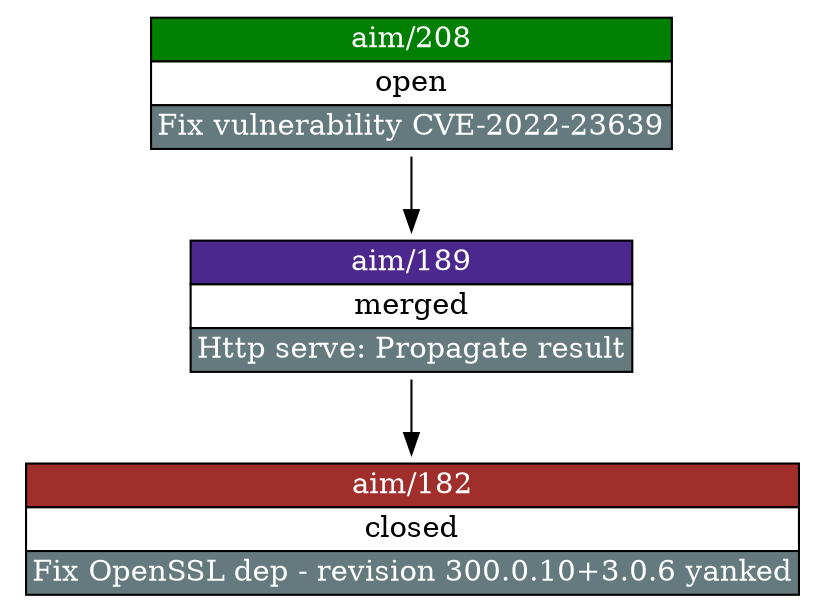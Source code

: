 digraph D {

    node [shape=plaintext]

    "aim/208" [
    label=<
    <table border="0" cellborder="1" cellspacing="0" href="https://github.com/mihaigalos/aim/pull/208">
      <tr><td bgcolor="#008000"><font color="#ffffff">aim/208</font></td></tr>
      <tr><td bgcolor="#ffffff"><font color="#000000">open</font></td></tr>
      <tr><td bgcolor="#657a7f"><font color="#ffffff">Fix vulnerability CVE-2022-23639</font></td></tr>
    </table>>
    ];

    "aim/189" [
    label=<
    <table border="0" cellborder="1" cellspacing="0" href="https://github.com/mihaigalos/aim/pull/189">
      <tr><td bgcolor="#4c278d"><font color="#ffffff">aim/189</font></td></tr>
      <tr><td bgcolor="#ffffff"><font color="#000000">merged</font></td></tr>
      <tr><td bgcolor="#657a7f"><font color="#ffffff">Http serve: Propagate result</font></td></tr>
    </table>>
    ];

    "aim/182" [
    label=<
    <table border="0" cellborder="1" cellspacing="0" href="https://github.com/mihaigalos/aim/pull/182">
      <tr><td bgcolor="#a02f2b"><font color="#ffffff">aim/182</font></td></tr>
      <tr><td bgcolor="#ffffff"><font color="#000000">closed</font></td></tr>
      <tr><td bgcolor="#657a7f"><font color="#ffffff">Fix OpenSSL dep - revision 300.0.10+3.0.6 yanked</font></td></tr>
    </table>>
    ];

    "aim/208" -> "aim/189"
    "aim/189" -> "aim/182"
}
